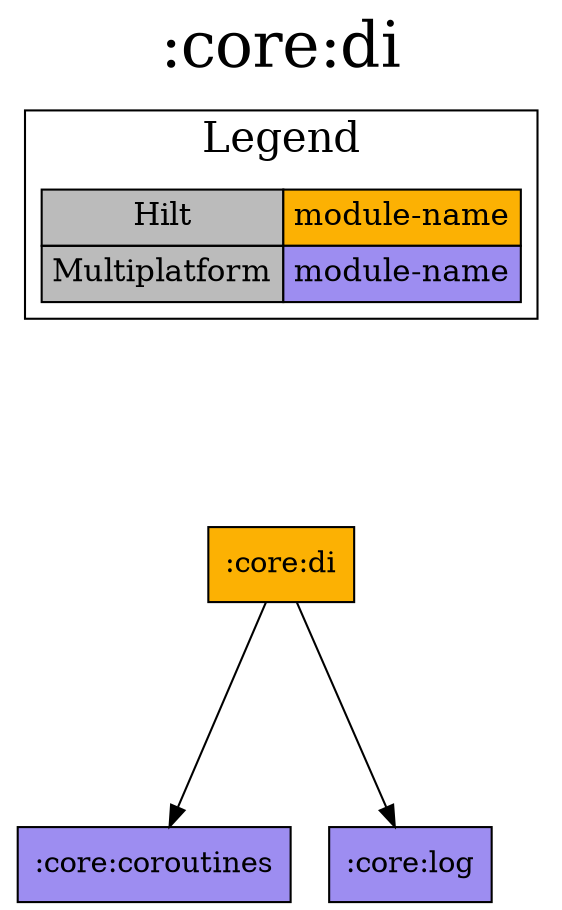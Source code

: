 digraph {
edge ["dir"="forward"]
graph ["dpi"="100","label"=":core:di","labelloc"="t","fontsize"="30","ranksep"="1.5","rankdir"="TB"]
node ["style"="filled"]
":core:coroutines" ["fillcolor"="#9D8DF1","shape"="box"]
":core:di" ["shape"="box","fillcolor"="#FCB103"]
":core:log" ["fillcolor"="#9D8DF1","shape"="box"]
{
edge ["dir"="none"]
graph ["rank"="same"]
":core:di"
}
":core:di" -> ":core:coroutines"
":core:di" -> ":core:log"
subgraph "cluster_legend" {
edge ["dir"="none"]
graph ["label"="Legend","fontsize"="20"]
"Legend" ["style"="filled","fillcolor"="#bbbbbb","shape"="none","margin"="0","fontsize"="15","label"=<
<TABLE BORDER="0" CELLBORDER="1" CELLSPACING="0" CELLPADDING="4">
<TR><TD>Hilt</TD><TD BGCOLOR="#FCB103">module-name</TD></TR>
<TR><TD>Multiplatform</TD><TD BGCOLOR="#9D8DF1">module-name</TD></TR>
</TABLE>
>]
} -> ":core:di" ["style"="invis"]
}
